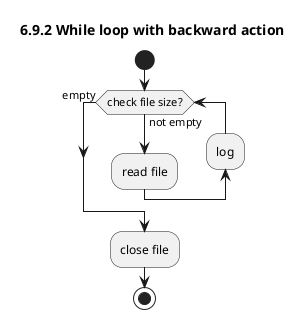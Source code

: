 @startuml
title 6.9.2 While loop with backward action
start
while (check file size?) is (not empty)
    :read file;
    backward :log;
endwhile (empty)
:close file;
stop
@enduml